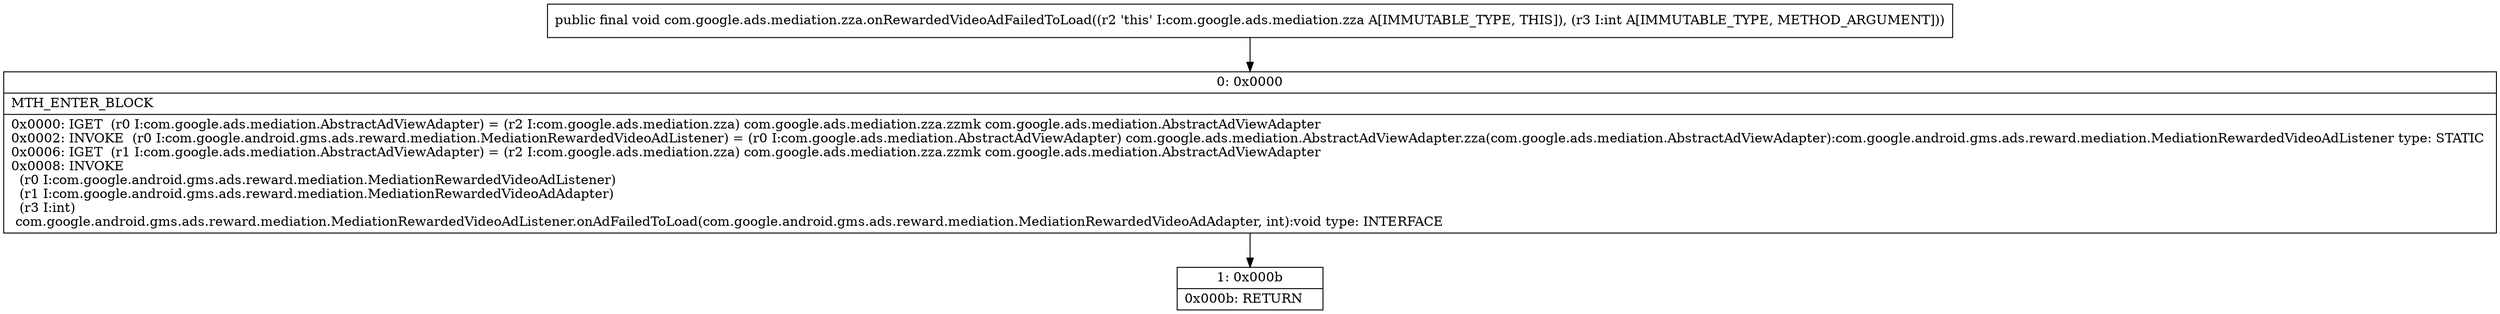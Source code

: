 digraph "CFG forcom.google.ads.mediation.zza.onRewardedVideoAdFailedToLoad(I)V" {
Node_0 [shape=record,label="{0\:\ 0x0000|MTH_ENTER_BLOCK\l|0x0000: IGET  (r0 I:com.google.ads.mediation.AbstractAdViewAdapter) = (r2 I:com.google.ads.mediation.zza) com.google.ads.mediation.zza.zzmk com.google.ads.mediation.AbstractAdViewAdapter \l0x0002: INVOKE  (r0 I:com.google.android.gms.ads.reward.mediation.MediationRewardedVideoAdListener) = (r0 I:com.google.ads.mediation.AbstractAdViewAdapter) com.google.ads.mediation.AbstractAdViewAdapter.zza(com.google.ads.mediation.AbstractAdViewAdapter):com.google.android.gms.ads.reward.mediation.MediationRewardedVideoAdListener type: STATIC \l0x0006: IGET  (r1 I:com.google.ads.mediation.AbstractAdViewAdapter) = (r2 I:com.google.ads.mediation.zza) com.google.ads.mediation.zza.zzmk com.google.ads.mediation.AbstractAdViewAdapter \l0x0008: INVOKE  \l  (r0 I:com.google.android.gms.ads.reward.mediation.MediationRewardedVideoAdListener)\l  (r1 I:com.google.android.gms.ads.reward.mediation.MediationRewardedVideoAdAdapter)\l  (r3 I:int)\l com.google.android.gms.ads.reward.mediation.MediationRewardedVideoAdListener.onAdFailedToLoad(com.google.android.gms.ads.reward.mediation.MediationRewardedVideoAdAdapter, int):void type: INTERFACE \l}"];
Node_1 [shape=record,label="{1\:\ 0x000b|0x000b: RETURN   \l}"];
MethodNode[shape=record,label="{public final void com.google.ads.mediation.zza.onRewardedVideoAdFailedToLoad((r2 'this' I:com.google.ads.mediation.zza A[IMMUTABLE_TYPE, THIS]), (r3 I:int A[IMMUTABLE_TYPE, METHOD_ARGUMENT])) }"];
MethodNode -> Node_0;
Node_0 -> Node_1;
}

